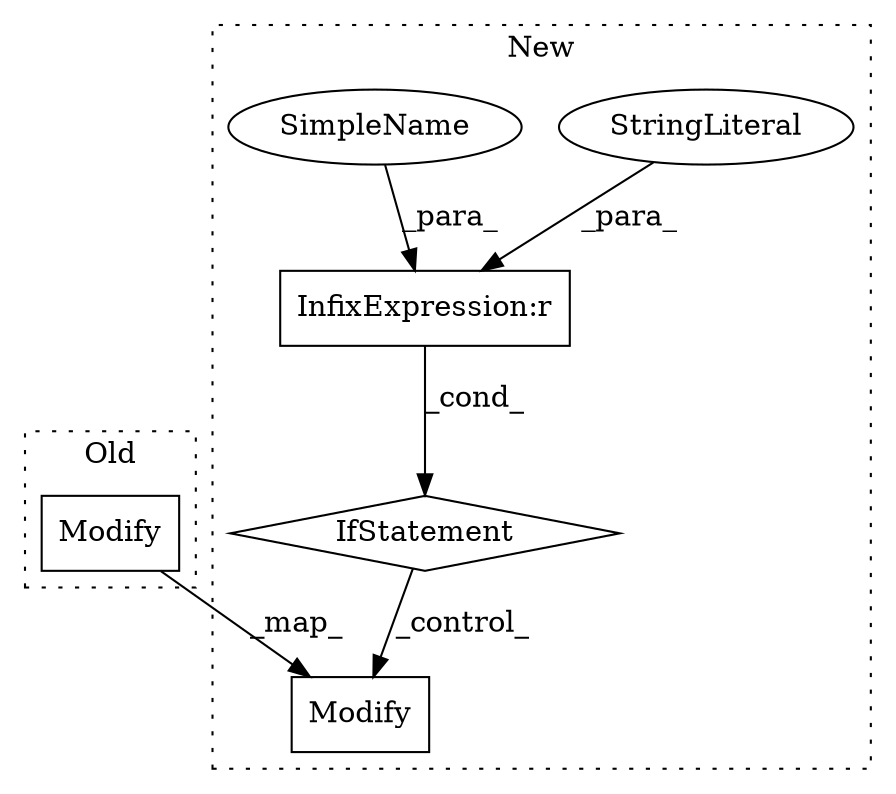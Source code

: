 digraph G {
subgraph cluster0 {
1 [label="Modify" a="32" s="2815,2844" l="7,1" shape="box"];
label = "Old";
style="dotted";
}
subgraph cluster1 {
2 [label="Modify" a="32" s="2954,2983" l="7,1" shape="box"];
3 [label="InfixExpression:r" a="27" s="2895" l="4" shape="box"];
4 [label="StringLiteral" a="45" s="2899" l="4" shape="ellipse"];
5 [label="IfStatement" a="25" s="2875,2903" l="4,15" shape="diamond"];
6 [label="SimpleName" a="42" s="2879" l="16" shape="ellipse"];
label = "New";
style="dotted";
}
1 -> 2 [label="_map_"];
3 -> 5 [label="_cond_"];
4 -> 3 [label="_para_"];
5 -> 2 [label="_control_"];
6 -> 3 [label="_para_"];
}